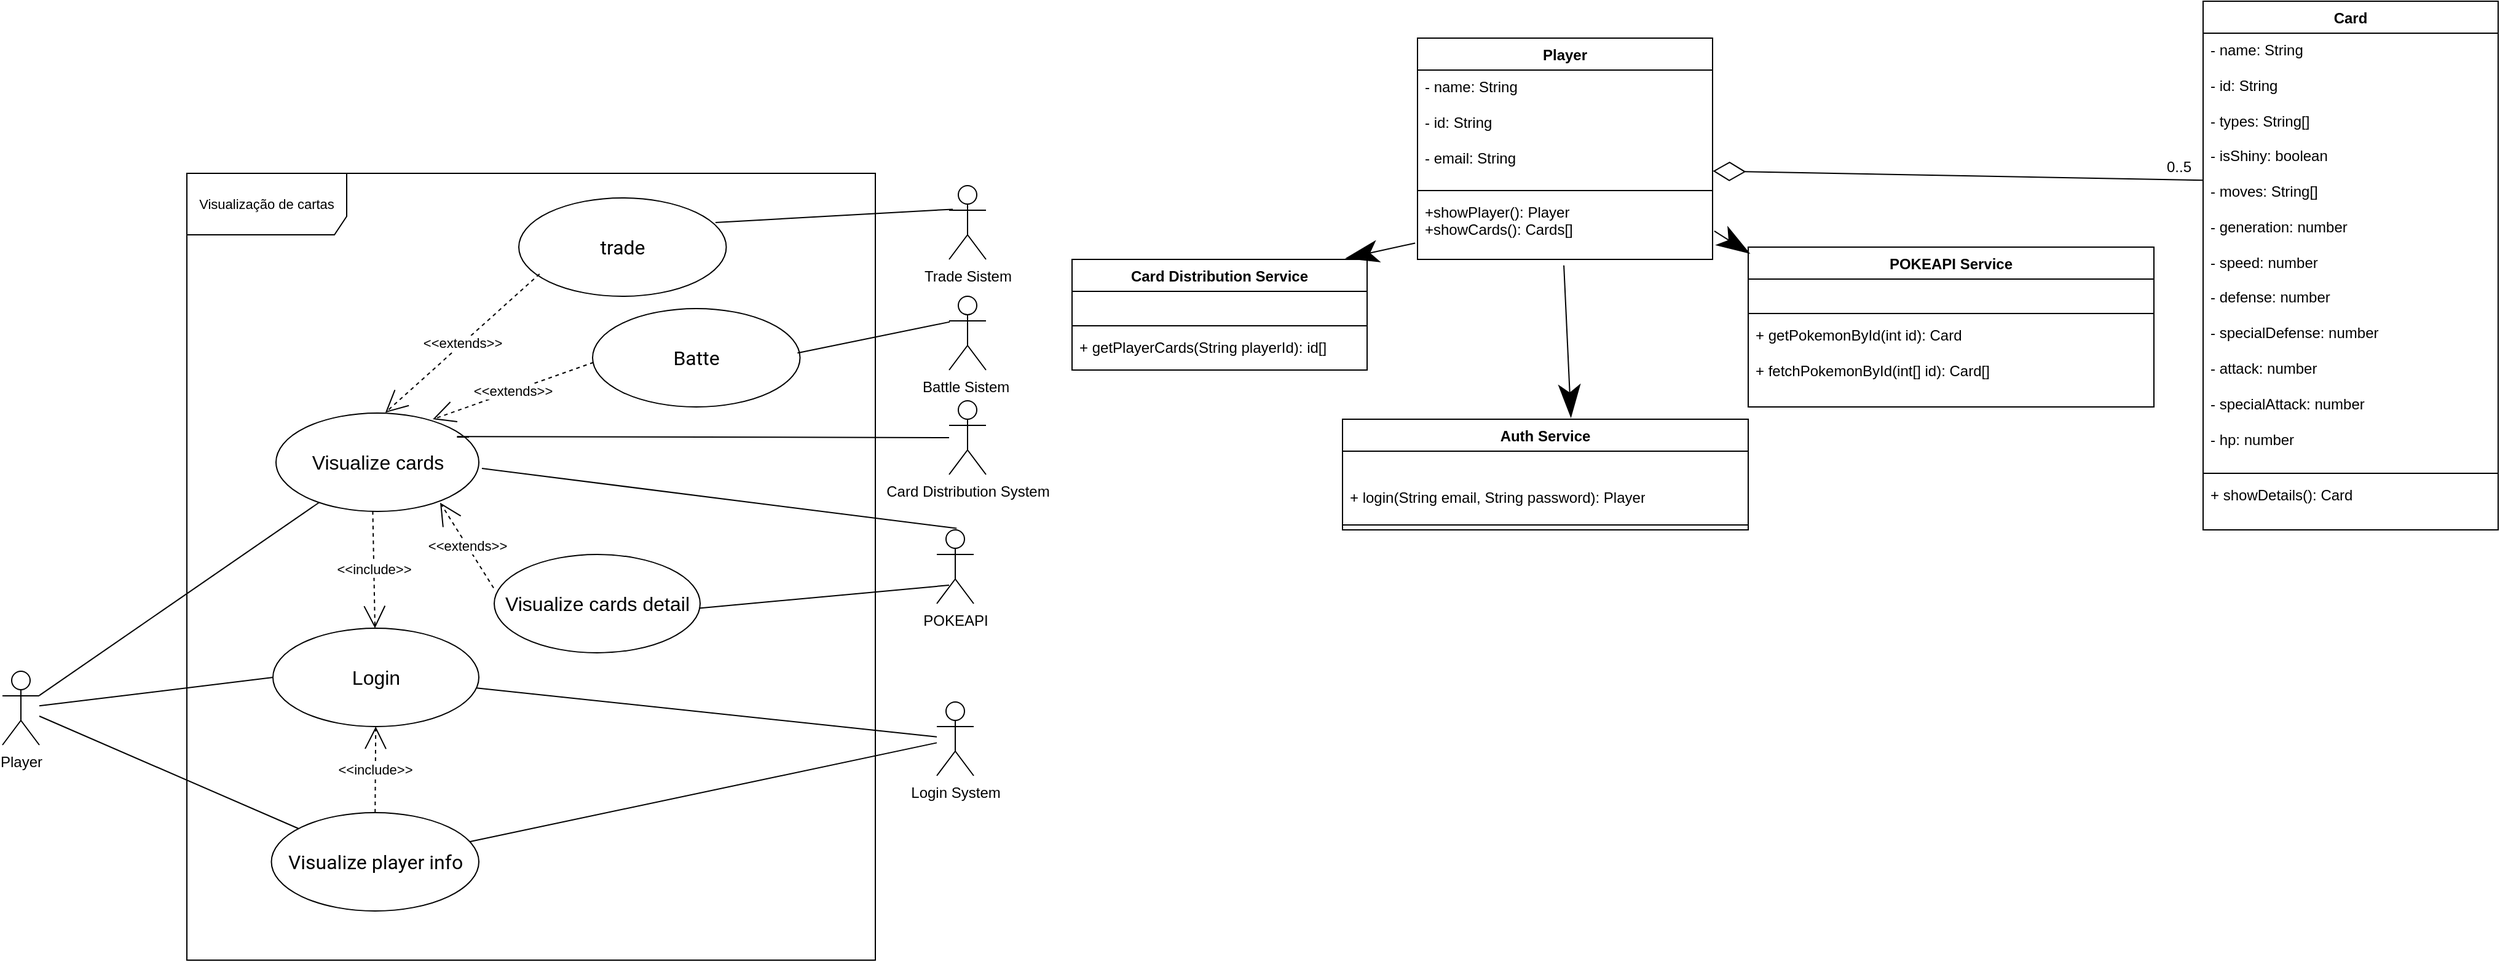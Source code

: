 <mxfile version="28.2.4">
  <diagram name="Página-1" id="Fm6evKY0UnK7_iMpr0wh">
    <mxGraphModel grid="1" page="1" gridSize="10" guides="1" tooltips="1" connect="0" arrows="1" fold="1" pageScale="1" pageWidth="827" pageHeight="1169" math="0" shadow="0">
      <root>
        <mxCell id="0" />
        <mxCell id="1" parent="0" />
        <mxCell id="guTa_tJEeNFMWnZCX3EQ-32" value="&lt;div style=&quot;text-align: start;&quot;&gt;&lt;font face=&quot;Roboto, sans-serif&quot;&gt;&lt;span style=&quot;font-size: 16px; white-space-collapse: preserve;&quot;&gt;Visualize player info&lt;/span&gt;&lt;/font&gt;&lt;/div&gt;" style="ellipse;whiteSpace=wrap;html=1;" vertex="1" parent="1">
          <mxGeometry x="308.75" y="700" width="168.75" height="80" as="geometry" />
        </mxCell>
        <mxCell id="guTa_tJEeNFMWnZCX3EQ-37" value="&lt;span style=&quot;font-size: 16px;&quot;&gt;Visualize cards&lt;/span&gt;" style="ellipse;whiteSpace=wrap;html=1;" vertex="1" parent="1">
          <mxGeometry x="312.5" y="375" width="165" height="80" as="geometry" />
        </mxCell>
        <mxCell id="guTa_tJEeNFMWnZCX3EQ-78" value="Visualização de cartas" style="shape=umlFrame;whiteSpace=wrap;html=1;pointerEvents=0;fontFamily=Helvetica;fontSize=11;fontColor=default;labelBackgroundColor=default;width=130;height=50;" vertex="1" parent="1">
          <mxGeometry x="240" y="180" width="560" height="640" as="geometry" />
        </mxCell>
        <mxCell id="QVgKoYF8jjtMcqnuHjmj-12" value="&lt;font style=&quot;font-size: 16px;&quot;&gt;Visualize cards detail&lt;/font&gt;" style="ellipse;whiteSpace=wrap;html=1;" vertex="1" parent="1">
          <mxGeometry x="490" y="490" width="167.5" height="80" as="geometry" />
        </mxCell>
        <mxCell id="QVgKoYF8jjtMcqnuHjmj-13" value="&amp;lt;&amp;lt;extends&amp;gt;&amp;gt;" style="endArrow=open;endSize=16;endFill=0;html=1;rounded=0;strokeColor=default;align=center;verticalAlign=middle;fontFamily=Helvetica;fontSize=11;fontColor=default;labelBackgroundColor=default;dashed=1;exitX=-0.003;exitY=0.341;exitDx=0;exitDy=0;exitPerimeter=0;entryX=0.809;entryY=0.911;entryDx=0;entryDy=0;entryPerimeter=0;" edge="1" parent="1" source="QVgKoYF8jjtMcqnuHjmj-12" target="guTa_tJEeNFMWnZCX3EQ-37">
          <mxGeometry width="160" relative="1" as="geometry">
            <mxPoint x="920" y="630" as="sourcePoint" />
            <mxPoint x="119.048" y="440" as="targetPoint" />
          </mxGeometry>
        </mxCell>
        <mxCell id="W8ESZy-suylX2_9Rz4pN-32" style="rounded=0;orthogonalLoop=1;jettySize=auto;html=1;endArrow=none;endFill=0;" edge="1" parent="1" source="QVgKoYF8jjtMcqnuHjmj-36" target="guTa_tJEeNFMWnZCX3EQ-32">
          <mxGeometry relative="1" as="geometry" />
        </mxCell>
        <mxCell id="W8ESZy-suylX2_9Rz4pN-33" style="edgeStyle=none;shape=connector;rounded=0;orthogonalLoop=1;jettySize=auto;html=1;strokeColor=default;align=center;verticalAlign=middle;fontFamily=Helvetica;fontSize=11;fontColor=default;labelBackgroundColor=default;endArrow=none;endFill=0;" edge="1" parent="1" source="QVgKoYF8jjtMcqnuHjmj-36" target="guTa_tJEeNFMWnZCX3EQ-37">
          <mxGeometry relative="1" as="geometry">
            <mxPoint x="120" y="620" as="sourcePoint" />
          </mxGeometry>
        </mxCell>
        <mxCell id="QVgKoYF8jjtMcqnuHjmj-36" value="&lt;div&gt;Player&lt;/div&gt;" style="shape=umlActor;verticalLabelPosition=bottom;verticalAlign=top;html=1;" vertex="1" parent="1">
          <mxGeometry x="90" y="585" width="30" height="60" as="geometry" />
        </mxCell>
        <mxCell id="QVgKoYF8jjtMcqnuHjmj-38" value="&lt;font style=&quot;font-size: 16px;&quot;&gt;Login&lt;/font&gt;" style="ellipse;whiteSpace=wrap;html=1;" vertex="1" parent="1">
          <mxGeometry x="310" y="550" width="167.5" height="80" as="geometry" />
        </mxCell>
        <mxCell id="QVgKoYF8jjtMcqnuHjmj-41" style="edgeStyle=none;shape=connector;rounded=0;orthogonalLoop=1;jettySize=auto;html=1;strokeColor=default;align=center;verticalAlign=middle;fontFamily=Helvetica;fontSize=11;fontColor=default;labelBackgroundColor=default;endArrow=none;endFill=0;entryX=0;entryY=0.5;entryDx=0;entryDy=0;" edge="1" parent="1" source="QVgKoYF8jjtMcqnuHjmj-36" target="QVgKoYF8jjtMcqnuHjmj-38">
          <mxGeometry relative="1" as="geometry">
            <mxPoint x="210" y="643" as="sourcePoint" />
            <mxPoint x="353" y="600" as="targetPoint" />
          </mxGeometry>
        </mxCell>
        <mxCell id="W8ESZy-suylX2_9Rz4pN-5" value="Login System&lt;div&gt;&lt;br&gt;&lt;/div&gt;" style="shape=umlActor;verticalLabelPosition=bottom;verticalAlign=top;html=1;" vertex="1" parent="1">
          <mxGeometry x="850" y="610" width="30" height="60" as="geometry" />
        </mxCell>
        <mxCell id="W8ESZy-suylX2_9Rz4pN-16" style="rounded=0;orthogonalLoop=1;jettySize=auto;html=1;endArrow=none;endFill=0;" edge="1" parent="1" source="QVgKoYF8jjtMcqnuHjmj-38" target="W8ESZy-suylX2_9Rz4pN-5">
          <mxGeometry relative="1" as="geometry" />
        </mxCell>
        <mxCell id="W8ESZy-suylX2_9Rz4pN-18" value="&amp;lt;&amp;lt;include&amp;gt;&amp;gt;" style="endArrow=open;endFill=0;html=1;rounded=0;dashed=1;jumpSize=16;endSize=16;exitX=0.477;exitY=0.996;exitDx=0;exitDy=0;exitPerimeter=0;" edge="1" parent="1" source="guTa_tJEeNFMWnZCX3EQ-37" target="QVgKoYF8jjtMcqnuHjmj-38">
          <mxGeometry width="160" relative="1" as="geometry">
            <mxPoint x="270" y="670" as="sourcePoint" />
            <mxPoint x="430" y="670" as="targetPoint" />
          </mxGeometry>
        </mxCell>
        <mxCell id="W8ESZy-suylX2_9Rz4pN-19" value="&lt;div&gt;Card Distribution System&lt;/div&gt;&lt;div&gt;&lt;br&gt;&lt;/div&gt;" style="shape=umlActor;verticalLabelPosition=bottom;verticalAlign=top;html=1;" vertex="1" parent="1">
          <mxGeometry x="860" y="365" width="30" height="60" as="geometry" />
        </mxCell>
        <mxCell id="W8ESZy-suylX2_9Rz4pN-20" style="rounded=0;orthogonalLoop=1;jettySize=auto;html=1;endArrow=none;endFill=0;entryX=0.892;entryY=0.239;entryDx=0;entryDy=0;entryPerimeter=0;" edge="1" parent="1" source="W8ESZy-suylX2_9Rz4pN-19" target="guTa_tJEeNFMWnZCX3EQ-37">
          <mxGeometry relative="1" as="geometry" />
        </mxCell>
        <mxCell id="W8ESZy-suylX2_9Rz4pN-27" value="&amp;lt;&amp;lt;include&amp;gt;&amp;gt;" style="endArrow=open;endSize=16;endFill=0;html=1;rounded=0;dashed=1;" edge="1" parent="1" source="guTa_tJEeNFMWnZCX3EQ-32" target="QVgKoYF8jjtMcqnuHjmj-38">
          <mxGeometry width="160" relative="1" as="geometry">
            <mxPoint x="569" y="630" as="sourcePoint" />
            <mxPoint x="490" y="630" as="targetPoint" />
          </mxGeometry>
        </mxCell>
        <mxCell id="W8ESZy-suylX2_9Rz4pN-29" style="rounded=0;orthogonalLoop=1;jettySize=auto;html=1;endArrow=none;endFill=0;" edge="1" parent="1" source="W8ESZy-suylX2_9Rz4pN-5" target="guTa_tJEeNFMWnZCX3EQ-32">
          <mxGeometry relative="1" as="geometry" />
        </mxCell>
        <mxCell id="W8ESZy-suylX2_9Rz4pN-31" style="rounded=0;orthogonalLoop=1;jettySize=auto;html=1;endArrow=none;endFill=0;exitX=0.538;exitY=-0.02;exitDx=0;exitDy=0;exitPerimeter=0;entryX=1.015;entryY=0.563;entryDx=0;entryDy=0;entryPerimeter=0;" edge="1" parent="1" source="W8ESZy-suylX2_9Rz4pN-30" target="guTa_tJEeNFMWnZCX3EQ-37">
          <mxGeometry relative="1" as="geometry">
            <mxPoint x="1040" y="565" as="sourcePoint" />
          </mxGeometry>
        </mxCell>
        <mxCell id="W8ESZy-suylX2_9Rz4pN-30" value="POKEAPI" style="shape=umlActor;verticalLabelPosition=bottom;verticalAlign=top;html=1;" vertex="1" parent="1">
          <mxGeometry x="850" y="470" width="30" height="60" as="geometry" />
        </mxCell>
        <mxCell id="OScI7Z59cUvMhyE51LAk-2" value="Player" style="swimlane;fontStyle=1;align=center;verticalAlign=top;childLayout=stackLayout;horizontal=1;startSize=26;horizontalStack=0;resizeParent=1;resizeParentMax=0;resizeLast=0;collapsible=1;marginBottom=0;whiteSpace=wrap;html=1;" vertex="1" parent="1">
          <mxGeometry x="1241" y="70" width="240" height="180" as="geometry" />
        </mxCell>
        <mxCell id="OScI7Z59cUvMhyE51LAk-3" value="- name: String&lt;div&gt;&lt;br&gt;&lt;/div&gt;&lt;div&gt;- id: String&lt;/div&gt;&lt;div&gt;&lt;br&gt;&lt;/div&gt;&lt;div&gt;- email: String&lt;/div&gt;&lt;div&gt;&lt;br&gt;&lt;/div&gt;" style="text;strokeColor=none;fillColor=none;align=left;verticalAlign=top;spacingLeft=4;spacingRight=4;overflow=hidden;rotatable=0;points=[[0,0.5],[1,0.5]];portConstraint=eastwest;whiteSpace=wrap;html=1;" vertex="1" parent="OScI7Z59cUvMhyE51LAk-2">
          <mxGeometry y="26" width="240" height="94" as="geometry" />
        </mxCell>
        <mxCell id="OScI7Z59cUvMhyE51LAk-4" value="" style="line;strokeWidth=1;fillColor=none;align=left;verticalAlign=middle;spacingTop=-1;spacingLeft=3;spacingRight=3;rotatable=0;labelPosition=right;points=[];portConstraint=eastwest;strokeColor=inherit;" vertex="1" parent="OScI7Z59cUvMhyE51LAk-2">
          <mxGeometry y="120" width="240" height="8" as="geometry" />
        </mxCell>
        <mxCell id="OScI7Z59cUvMhyE51LAk-5" value="+showPlayer(): Player&lt;div&gt;+showCards(): Cards[]&lt;/div&gt;" style="text;strokeColor=none;fillColor=none;align=left;verticalAlign=top;spacingLeft=4;spacingRight=4;overflow=hidden;rotatable=0;points=[[0,0.5],[1,0.5]];portConstraint=eastwest;whiteSpace=wrap;html=1;" vertex="1" parent="OScI7Z59cUvMhyE51LAk-2">
          <mxGeometry y="128" width="240" height="52" as="geometry" />
        </mxCell>
        <mxCell id="OScI7Z59cUvMhyE51LAk-6" value="Card" style="swimlane;fontStyle=1;align=center;verticalAlign=top;childLayout=stackLayout;horizontal=1;startSize=26;horizontalStack=0;resizeParent=1;resizeParentMax=0;resizeLast=0;collapsible=1;marginBottom=0;whiteSpace=wrap;html=1;" vertex="1" parent="1">
          <mxGeometry x="1880" y="40" width="240" height="430" as="geometry" />
        </mxCell>
        <mxCell id="OScI7Z59cUvMhyE51LAk-7" value="- name: String&lt;div&gt;&lt;br&gt;&lt;/div&gt;&lt;div&gt;- id: String&lt;/div&gt;&lt;div&gt;&lt;br&gt;&lt;/div&gt;&lt;div&gt;- types: String[]&lt;/div&gt;&lt;div&gt;&lt;br&gt;&lt;/div&gt;&lt;div&gt;- isShiny: boolean&lt;/div&gt;&lt;div&gt;&lt;br&gt;&lt;/div&gt;&lt;div&gt;- moves: String[]&lt;/div&gt;&lt;div&gt;&lt;br&gt;&lt;/div&gt;&lt;div&gt;- generation: number&lt;/div&gt;&lt;div&gt;&lt;br&gt;&lt;/div&gt;&lt;div&gt;- speed: number&lt;/div&gt;&lt;div&gt;&lt;br&gt;&lt;/div&gt;&lt;div&gt;- defense: number&lt;/div&gt;&lt;div&gt;&lt;br&gt;&lt;/div&gt;&lt;div&gt;- specialDefense: number&lt;/div&gt;&lt;div&gt;&lt;br&gt;&lt;/div&gt;&lt;div&gt;- attack: number&lt;/div&gt;&lt;div&gt;&lt;br&gt;&lt;/div&gt;&lt;div&gt;- specialAttack: number&lt;/div&gt;&lt;div&gt;&lt;br&gt;&lt;/div&gt;&lt;div&gt;- hp: number&lt;/div&gt;" style="text;strokeColor=none;fillColor=none;align=left;verticalAlign=top;spacingLeft=4;spacingRight=4;overflow=hidden;rotatable=0;points=[[0,0.5],[1,0.5]];portConstraint=eastwest;whiteSpace=wrap;html=1;" vertex="1" parent="OScI7Z59cUvMhyE51LAk-6">
          <mxGeometry y="26" width="240" height="354" as="geometry" />
        </mxCell>
        <mxCell id="OScI7Z59cUvMhyE51LAk-8" value="" style="line;strokeWidth=1;fillColor=none;align=left;verticalAlign=middle;spacingTop=-1;spacingLeft=3;spacingRight=3;rotatable=0;labelPosition=right;points=[];portConstraint=eastwest;strokeColor=inherit;" vertex="1" parent="OScI7Z59cUvMhyE51LAk-6">
          <mxGeometry y="380" width="240" height="8" as="geometry" />
        </mxCell>
        <mxCell id="OScI7Z59cUvMhyE51LAk-9" value="+ showDetails(): Card&lt;div&gt;&lt;div&gt;&lt;br&gt;&lt;/div&gt;&lt;/div&gt;" style="text;strokeColor=none;fillColor=none;align=left;verticalAlign=top;spacingLeft=4;spacingRight=4;overflow=hidden;rotatable=0;points=[[0,0.5],[1,0.5]];portConstraint=eastwest;whiteSpace=wrap;html=1;" vertex="1" parent="OScI7Z59cUvMhyE51LAk-6">
          <mxGeometry y="388" width="240" height="42" as="geometry" />
        </mxCell>
        <mxCell id="OScI7Z59cUvMhyE51LAk-10" value="" style="endArrow=diamondThin;endFill=0;endSize=24;html=1;rounded=0;strokeColor=default;align=center;verticalAlign=middle;fontFamily=Helvetica;fontSize=11;fontColor=default;labelBackgroundColor=default;exitX=0.001;exitY=0.338;exitDx=0;exitDy=0;exitPerimeter=0;entryX=1.001;entryY=0.874;entryDx=0;entryDy=0;entryPerimeter=0;" edge="1" parent="1" source="OScI7Z59cUvMhyE51LAk-7" target="OScI7Z59cUvMhyE51LAk-3">
          <mxGeometry width="160" relative="1" as="geometry">
            <mxPoint x="1161" y="477" as="sourcePoint" />
            <mxPoint x="1520" y="376" as="targetPoint" />
          </mxGeometry>
        </mxCell>
        <mxCell id="OScI7Z59cUvMhyE51LAk-11" value="0..5" style="text;html=1;align=center;verticalAlign=middle;resizable=0;points=[];autosize=1;strokeColor=none;fillColor=none;" vertex="1" parent="1">
          <mxGeometry x="1840" y="160" width="40" height="30" as="geometry" />
        </mxCell>
        <mxCell id="OScI7Z59cUvMhyE51LAk-12" style="rounded=0;orthogonalLoop=1;jettySize=auto;html=1;endArrow=none;endFill=0;entryX=0.994;entryY=0.547;entryDx=0;entryDy=0;entryPerimeter=0;exitX=0.333;exitY=0.75;exitDx=0;exitDy=0;exitPerimeter=0;" edge="1" parent="1" source="W8ESZy-suylX2_9Rz4pN-30" target="QVgKoYF8jjtMcqnuHjmj-12">
          <mxGeometry relative="1" as="geometry">
            <mxPoint x="1166" y="554" as="sourcePoint" />
            <mxPoint x="600" y="510" as="targetPoint" />
          </mxGeometry>
        </mxCell>
        <mxCell id="6UOngPRz3Dilop8TXNNY-2" value="&lt;div style=&quot;text-align: start;&quot;&gt;&lt;font face=&quot;Roboto, sans-serif&quot;&gt;&lt;span style=&quot;font-size: 16px; white-space-collapse: preserve;&quot;&gt;Batte&lt;/span&gt;&lt;/font&gt;&lt;/div&gt;" style="ellipse;whiteSpace=wrap;html=1;" vertex="1" parent="1">
          <mxGeometry x="570" y="290" width="168.75" height="80" as="geometry" />
        </mxCell>
        <mxCell id="6UOngPRz3Dilop8TXNNY-4" value="&lt;div&gt;Battle Sistem&amp;nbsp;&lt;/div&gt;" style="shape=umlActor;verticalLabelPosition=bottom;verticalAlign=top;html=1;" vertex="1" parent="1">
          <mxGeometry x="860" y="280" width="30" height="60" as="geometry" />
        </mxCell>
        <mxCell id="6UOngPRz3Dilop8TXNNY-5" value="&amp;lt;&amp;lt;extends&amp;gt;&amp;gt;" style="endArrow=open;endSize=16;endFill=0;html=1;rounded=0;strokeColor=default;align=center;verticalAlign=middle;fontFamily=Helvetica;fontSize=11;fontColor=default;labelBackgroundColor=default;dashed=1;exitX=0.005;exitY=0.547;exitDx=0;exitDy=0;exitPerimeter=0;startArrow=none;startFill=0;entryX=0.773;entryY=0.063;entryDx=0;entryDy=0;entryPerimeter=0;" edge="1" parent="1" source="6UOngPRz3Dilop8TXNNY-2" target="guTa_tJEeNFMWnZCX3EQ-37">
          <mxGeometry width="160" relative="1" as="geometry">
            <mxPoint x="623" y="397" as="sourcePoint" />
            <mxPoint x="540" y="360" as="targetPoint" />
          </mxGeometry>
        </mxCell>
        <mxCell id="6UOngPRz3Dilop8TXNNY-6" style="rounded=0;orthogonalLoop=1;jettySize=auto;html=1;endArrow=none;endFill=0;entryX=0.988;entryY=0.451;entryDx=0;entryDy=0;entryPerimeter=0;exitX=0.02;exitY=0.347;exitDx=0;exitDy=0;exitPerimeter=0;" edge="1" parent="1" source="6UOngPRz3Dilop8TXNNY-4" target="6UOngPRz3Dilop8TXNNY-2">
          <mxGeometry relative="1" as="geometry">
            <mxPoint x="1346" y="355" as="sourcePoint" />
            <mxPoint x="720" y="330" as="targetPoint" />
          </mxGeometry>
        </mxCell>
        <mxCell id="6UOngPRz3Dilop8TXNNY-7" value="&lt;div style=&quot;text-align: start;&quot;&gt;&lt;font face=&quot;Roboto, sans-serif&quot;&gt;&lt;span style=&quot;font-size: 16px; white-space-collapse: preserve;&quot;&gt;trade&lt;/span&gt;&lt;/font&gt;&lt;/div&gt;" style="ellipse;whiteSpace=wrap;html=1;" vertex="1" parent="1">
          <mxGeometry x="510" y="200" width="168.75" height="80" as="geometry" />
        </mxCell>
        <mxCell id="6UOngPRz3Dilop8TXNNY-8" value="&amp;lt;&amp;lt;extends&amp;gt;&amp;gt;" style="endArrow=open;endSize=16;endFill=0;html=1;rounded=0;strokeColor=default;align=center;verticalAlign=middle;fontFamily=Helvetica;fontSize=11;fontColor=default;labelBackgroundColor=default;dashed=1;startArrow=none;startFill=0;entryX=0.539;entryY=-0.004;entryDx=0;entryDy=0;entryPerimeter=0;exitX=0.1;exitY=0.773;exitDx=0;exitDy=0;exitPerimeter=0;" edge="1" parent="1" source="6UOngPRz3Dilop8TXNNY-7" target="guTa_tJEeNFMWnZCX3EQ-37">
          <mxGeometry width="160" relative="1" as="geometry">
            <mxPoint x="635" y="250" as="sourcePoint" />
            <mxPoint x="530" y="339" as="targetPoint" />
          </mxGeometry>
        </mxCell>
        <mxCell id="6UOngPRz3Dilop8TXNNY-9" value="&lt;div&gt;Trade Sistem&lt;/div&gt;" style="shape=umlActor;verticalLabelPosition=bottom;verticalAlign=top;html=1;" vertex="1" parent="1">
          <mxGeometry x="860" y="190" width="30" height="60" as="geometry" />
        </mxCell>
        <mxCell id="6UOngPRz3Dilop8TXNNY-10" style="rounded=0;orthogonalLoop=1;jettySize=auto;html=1;endArrow=none;endFill=0;entryX=0.948;entryY=0.25;entryDx=0;entryDy=0;entryPerimeter=0;exitX=0.1;exitY=0.32;exitDx=0;exitDy=0;exitPerimeter=0;" edge="1" parent="1" source="6UOngPRz3Dilop8TXNNY-9" target="6UOngPRz3Dilop8TXNNY-7">
          <mxGeometry relative="1" as="geometry">
            <mxPoint x="1103" y="170" as="sourcePoint" />
            <mxPoint x="690" y="176" as="targetPoint" />
          </mxGeometry>
        </mxCell>
        <mxCell id="6UOngPRz3Dilop8TXNNY-11" value="Card Distribution Service" style="swimlane;fontStyle=1;align=center;verticalAlign=top;childLayout=stackLayout;horizontal=1;startSize=26;horizontalStack=0;resizeParent=1;resizeParentMax=0;resizeLast=0;collapsible=1;marginBottom=0;whiteSpace=wrap;html=1;" vertex="1" parent="1">
          <mxGeometry x="960" y="250" width="240" height="90" as="geometry" />
        </mxCell>
        <mxCell id="6UOngPRz3Dilop8TXNNY-12" value="&lt;div&gt;&lt;br&gt;&lt;/div&gt;" style="text;strokeColor=none;fillColor=none;align=left;verticalAlign=top;spacingLeft=4;spacingRight=4;overflow=hidden;rotatable=0;points=[[0,0.5],[1,0.5]];portConstraint=eastwest;whiteSpace=wrap;html=1;" vertex="1" parent="6UOngPRz3Dilop8TXNNY-11">
          <mxGeometry y="26" width="240" height="24" as="geometry" />
        </mxCell>
        <mxCell id="6UOngPRz3Dilop8TXNNY-13" value="" style="line;strokeWidth=1;fillColor=none;align=left;verticalAlign=middle;spacingTop=-1;spacingLeft=3;spacingRight=3;rotatable=0;labelPosition=right;points=[];portConstraint=eastwest;strokeColor=inherit;" vertex="1" parent="6UOngPRz3Dilop8TXNNY-11">
          <mxGeometry y="50" width="240" height="8" as="geometry" />
        </mxCell>
        <mxCell id="6UOngPRz3Dilop8TXNNY-14" value="+ getPlayerCards(String playerId): id[]&lt;div&gt;&lt;div&gt;&lt;br&gt;&lt;/div&gt;&lt;/div&gt;" style="text;strokeColor=none;fillColor=none;align=left;verticalAlign=top;spacingLeft=4;spacingRight=4;overflow=hidden;rotatable=0;points=[[0,0.5],[1,0.5]];portConstraint=eastwest;whiteSpace=wrap;html=1;" vertex="1" parent="6UOngPRz3Dilop8TXNNY-11">
          <mxGeometry y="58" width="240" height="32" as="geometry" />
        </mxCell>
        <mxCell id="6UOngPRz3Dilop8TXNNY-15" value="Auth Service" style="swimlane;fontStyle=1;align=center;verticalAlign=top;childLayout=stackLayout;horizontal=1;startSize=26;horizontalStack=0;resizeParent=1;resizeParentMax=0;resizeLast=0;collapsible=1;marginBottom=0;whiteSpace=wrap;html=1;" vertex="1" parent="1">
          <mxGeometry x="1180" y="380" width="330" height="90" as="geometry" />
        </mxCell>
        <mxCell id="6UOngPRz3Dilop8TXNNY-16" value="&lt;div&gt;&lt;br&gt;&lt;/div&gt;" style="text;strokeColor=none;fillColor=none;align=left;verticalAlign=top;spacingLeft=4;spacingRight=4;overflow=hidden;rotatable=0;points=[[0,0.5],[1,0.5]];portConstraint=eastwest;whiteSpace=wrap;html=1;" vertex="1" parent="6UOngPRz3Dilop8TXNNY-15">
          <mxGeometry y="26" width="330" height="24" as="geometry" />
        </mxCell>
        <mxCell id="6UOngPRz3Dilop8TXNNY-18" value="+ login(String email, String password): Player&lt;div&gt;&lt;div&gt;&lt;br&gt;&lt;/div&gt;&lt;/div&gt;" style="text;strokeColor=none;fillColor=none;align=left;verticalAlign=top;spacingLeft=4;spacingRight=4;overflow=hidden;rotatable=0;points=[[0,0.5],[1,0.5]];portConstraint=eastwest;whiteSpace=wrap;html=1;" vertex="1" parent="6UOngPRz3Dilop8TXNNY-15">
          <mxGeometry y="50" width="330" height="32" as="geometry" />
        </mxCell>
        <mxCell id="6UOngPRz3Dilop8TXNNY-17" value="" style="line;strokeWidth=1;fillColor=none;align=left;verticalAlign=middle;spacingTop=-1;spacingLeft=3;spacingRight=3;rotatable=0;labelPosition=right;points=[];portConstraint=eastwest;strokeColor=inherit;" vertex="1" parent="6UOngPRz3Dilop8TXNNY-15">
          <mxGeometry y="82" width="330" height="8" as="geometry" />
        </mxCell>
        <mxCell id="6UOngPRz3Dilop8TXNNY-21" value="POKEAPI Service" style="swimlane;fontStyle=1;align=center;verticalAlign=top;childLayout=stackLayout;horizontal=1;startSize=26;horizontalStack=0;resizeParent=1;resizeParentMax=0;resizeLast=0;collapsible=1;marginBottom=0;whiteSpace=wrap;html=1;" vertex="1" parent="1">
          <mxGeometry x="1510" y="240" width="330" height="130" as="geometry" />
        </mxCell>
        <mxCell id="6UOngPRz3Dilop8TXNNY-22" value="&lt;div&gt;&lt;br&gt;&lt;/div&gt;" style="text;strokeColor=none;fillColor=none;align=left;verticalAlign=top;spacingLeft=4;spacingRight=4;overflow=hidden;rotatable=0;points=[[0,0.5],[1,0.5]];portConstraint=eastwest;whiteSpace=wrap;html=1;" vertex="1" parent="6UOngPRz3Dilop8TXNNY-21">
          <mxGeometry y="26" width="330" height="24" as="geometry" />
        </mxCell>
        <mxCell id="6UOngPRz3Dilop8TXNNY-23" value="" style="line;strokeWidth=1;fillColor=none;align=left;verticalAlign=middle;spacingTop=-1;spacingLeft=3;spacingRight=3;rotatable=0;labelPosition=right;points=[];portConstraint=eastwest;strokeColor=inherit;" vertex="1" parent="6UOngPRz3Dilop8TXNNY-21">
          <mxGeometry y="50" width="330" height="8" as="geometry" />
        </mxCell>
        <mxCell id="6UOngPRz3Dilop8TXNNY-24" value="+ getPokemonById(int id): Card&lt;div&gt;&lt;br&gt;&lt;/div&gt;&lt;div&gt;+ fetchPokemonById(int[] id): Card[]&lt;/div&gt;" style="text;strokeColor=none;fillColor=none;align=left;verticalAlign=top;spacingLeft=4;spacingRight=4;overflow=hidden;rotatable=0;points=[[0,0.5],[1,0.5]];portConstraint=eastwest;whiteSpace=wrap;html=1;" vertex="1" parent="6UOngPRz3Dilop8TXNNY-21">
          <mxGeometry y="58" width="330" height="72" as="geometry" />
        </mxCell>
        <mxCell id="LVg56WHvofuORwA9sELJ-12" value="" style="endArrow=classicThin;endFill=1;endSize=24;html=1;rounded=0;strokeColor=default;align=center;verticalAlign=middle;fontFamily=Helvetica;fontSize=11;fontColor=default;labelBackgroundColor=default;exitX=0.496;exitY=1.094;exitDx=0;exitDy=0;exitPerimeter=0;entryX=0.563;entryY=-0.014;entryDx=0;entryDy=0;entryPerimeter=0;" edge="1" parent="1" source="OScI7Z59cUvMhyE51LAk-5" target="6UOngPRz3Dilop8TXNNY-15">
          <mxGeometry width="160" relative="1" as="geometry">
            <mxPoint x="1358.72" y="432.76" as="sourcePoint" />
            <mxPoint x="1400" y="606" as="targetPoint" />
          </mxGeometry>
        </mxCell>
        <mxCell id="aXLs57eJ5aR5iD5WLaoQ-1" value="" style="endArrow=classicThin;endFill=1;endSize=24;html=1;rounded=0;strokeColor=default;align=center;verticalAlign=middle;fontFamily=Helvetica;fontSize=11;fontColor=default;labelBackgroundColor=default;exitX=-0.008;exitY=0.745;exitDx=0;exitDy=0;exitPerimeter=0;entryX=0.927;entryY=-0.009;entryDx=0;entryDy=0;entryPerimeter=0;" edge="1" parent="1" source="OScI7Z59cUvMhyE51LAk-5" target="6UOngPRz3Dilop8TXNNY-11">
          <mxGeometry width="160" relative="1" as="geometry">
            <mxPoint x="1360" y="290" as="sourcePoint" />
            <mxPoint x="1366" y="436" as="targetPoint" />
          </mxGeometry>
        </mxCell>
        <mxCell id="aXLs57eJ5aR5iD5WLaoQ-2" value="" style="endArrow=classicThin;endFill=1;endSize=24;html=1;rounded=0;strokeColor=default;align=center;verticalAlign=middle;fontFamily=Helvetica;fontSize=11;fontColor=default;labelBackgroundColor=default;exitX=1.006;exitY=0.557;exitDx=0;exitDy=0;exitPerimeter=0;entryX=0.004;entryY=0.04;entryDx=0;entryDy=0;entryPerimeter=0;" edge="1" parent="1" source="OScI7Z59cUvMhyE51LAk-5" target="6UOngPRz3Dilop8TXNNY-21">
          <mxGeometry width="160" relative="1" as="geometry">
            <mxPoint x="1467" y="270" as="sourcePoint" />
            <mxPoint x="1410" y="297" as="targetPoint" />
          </mxGeometry>
        </mxCell>
      </root>
    </mxGraphModel>
  </diagram>
</mxfile>
